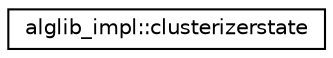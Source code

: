 digraph "Graphical Class Hierarchy"
{
  edge [fontname="Helvetica",fontsize="10",labelfontname="Helvetica",labelfontsize="10"];
  node [fontname="Helvetica",fontsize="10",shape=record];
  rankdir="LR";
  Node0 [label="alglib_impl::clusterizerstate",height=0.2,width=0.4,color="black", fillcolor="white", style="filled",URL="$structalglib__impl_1_1clusterizerstate.html"];
}
